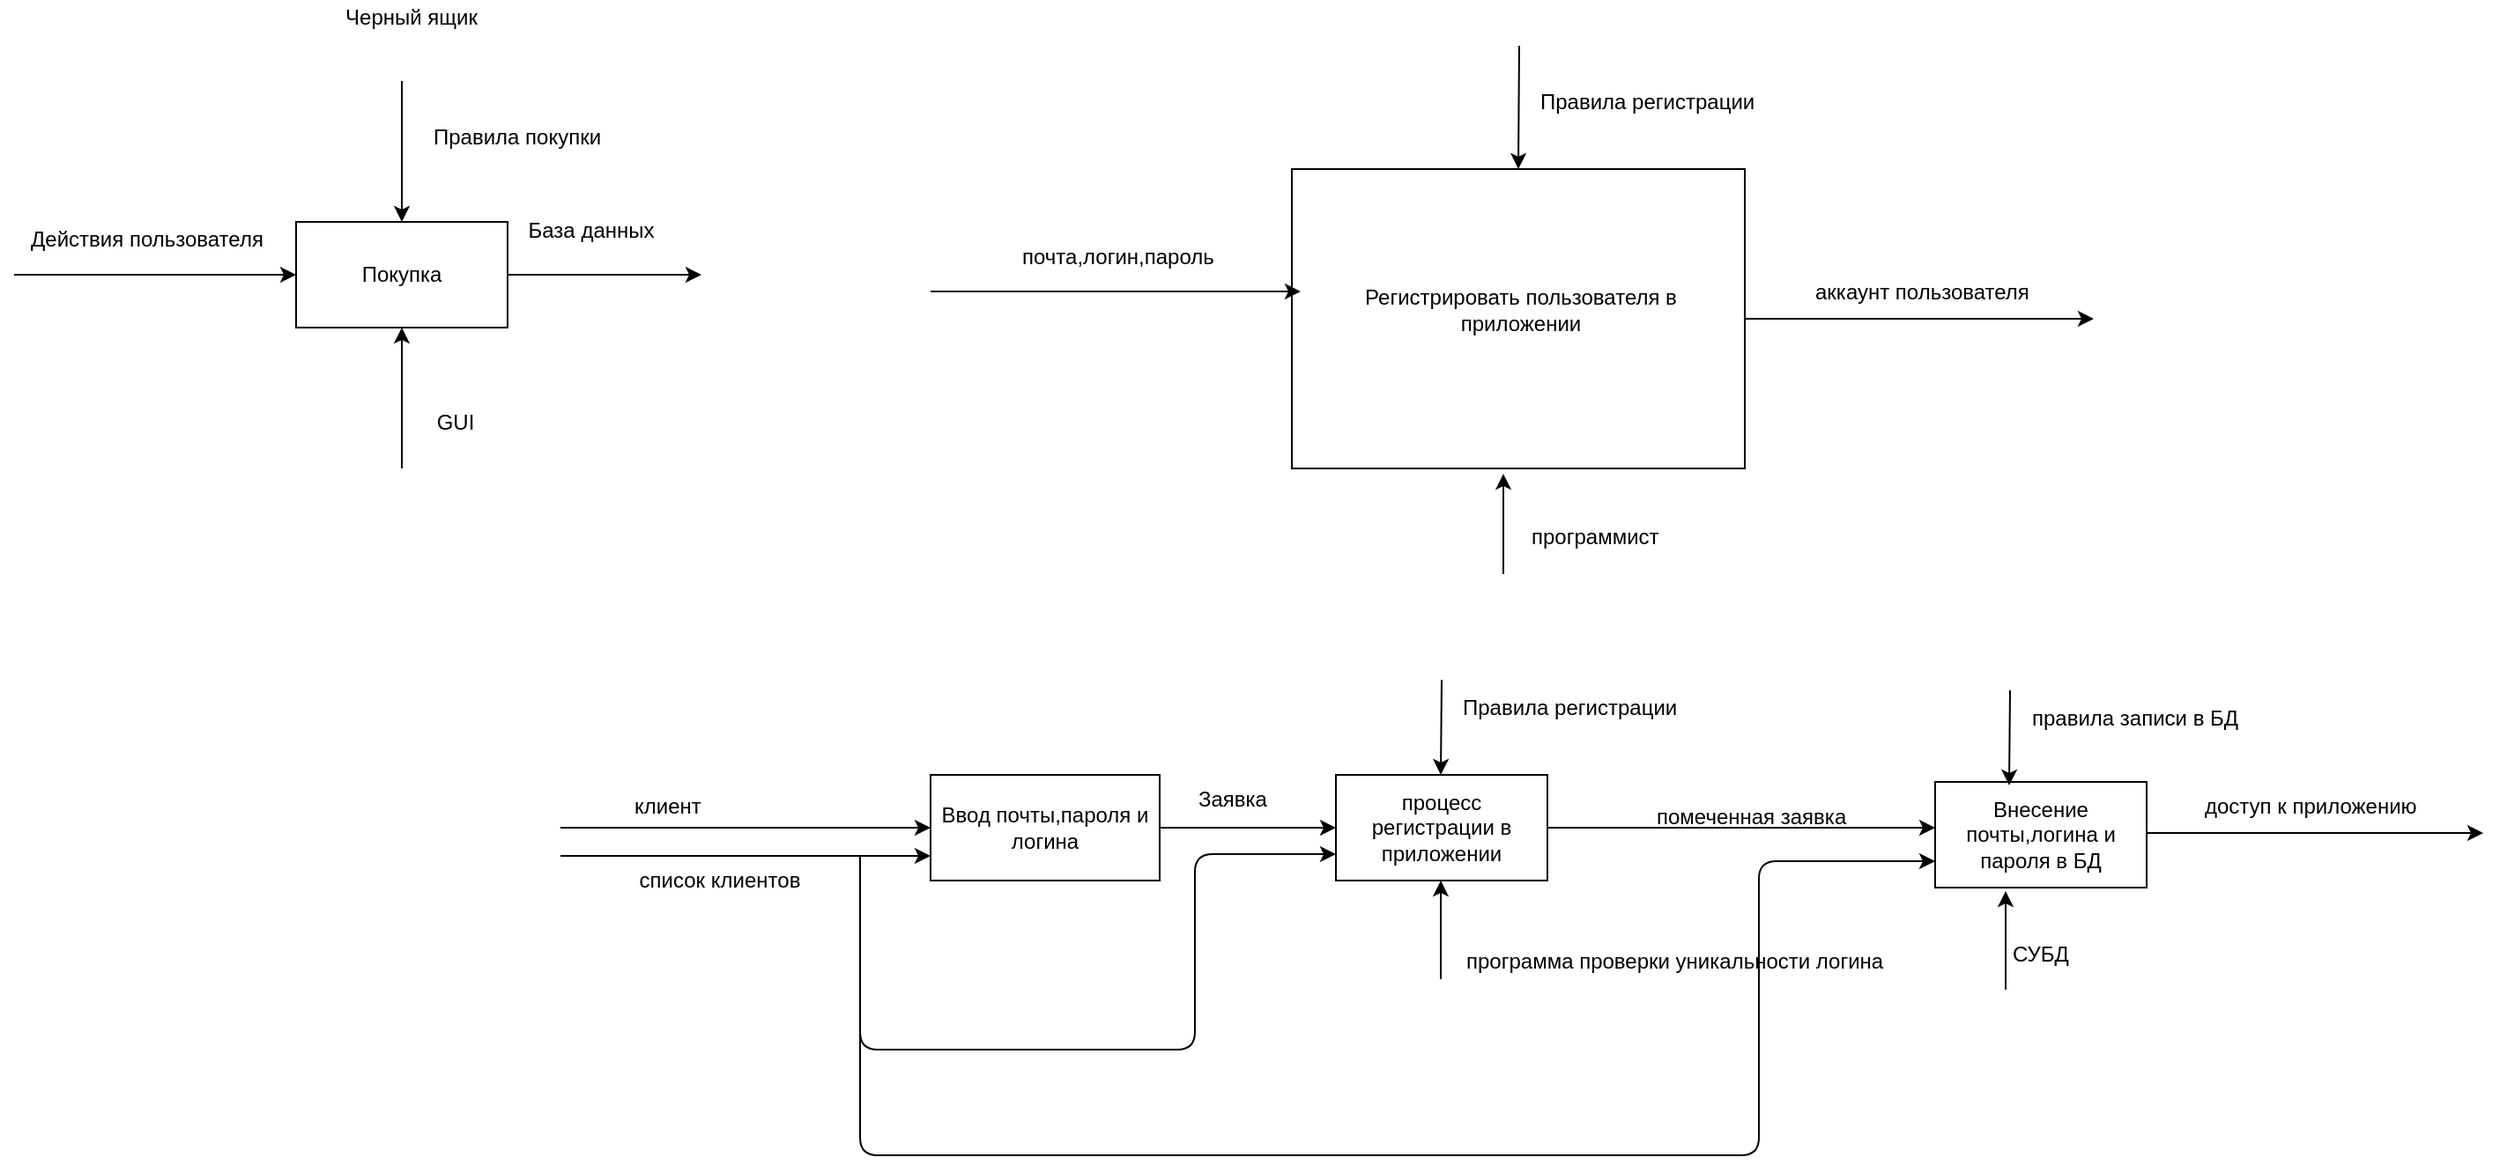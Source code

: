 <mxfile version="12.7.6" type="device"><diagram id="02zsNJUWOXR0nkbXJ3cN" name="Page-1"><mxGraphModel dx="1221" dy="682" grid="1" gridSize="10" guides="1" tooltips="1" connect="1" arrows="1" fold="1" page="1" pageScale="1" pageWidth="827" pageHeight="1169" math="0" shadow="0"><root><mxCell id="0"/><mxCell id="1" parent="0"/><mxCell id="KyLaWFV0DBxQxeaKABXJ-1" value="" style="rounded=0;whiteSpace=wrap;html=1;" vertex="1" parent="1"><mxGeometry x="785" y="150" width="257" height="170" as="geometry"/></mxCell><mxCell id="KyLaWFV0DBxQxeaKABXJ-2" value="Регистрировать пользователя в приложении" style="text;html=1;strokeColor=none;fillColor=none;align=center;verticalAlign=middle;whiteSpace=wrap;rounded=0;" vertex="1" parent="1"><mxGeometry x="810" y="170" width="210" height="120" as="geometry"/></mxCell><mxCell id="KyLaWFV0DBxQxeaKABXJ-3" value="" style="endArrow=classic;html=1;entryX=0;entryY=0.5;entryDx=0;entryDy=0;" edge="1" parent="1" target="KyLaWFV0DBxQxeaKABXJ-13"><mxGeometry width="50" height="50" relative="1" as="geometry"><mxPoint x="370" y="524" as="sourcePoint"/><mxPoint x="605" y="528.06" as="targetPoint"/></mxGeometry></mxCell><mxCell id="KyLaWFV0DBxQxeaKABXJ-4" value="клиент" style="text;html=1;resizable=0;points=[];autosize=1;align=left;verticalAlign=top;spacingTop=-4;" vertex="1" parent="1"><mxGeometry x="410" y="502" width="50" height="20" as="geometry"/></mxCell><mxCell id="KyLaWFV0DBxQxeaKABXJ-5" value="" style="endArrow=classic;html=1;exitX=1;exitY=0.5;exitDx=0;exitDy=0;" edge="1" parent="1" source="KyLaWFV0DBxQxeaKABXJ-1"><mxGeometry width="50" height="50" relative="1" as="geometry"><mxPoint x="540" y="390" as="sourcePoint"/><mxPoint x="1240" y="235" as="targetPoint"/></mxGeometry></mxCell><mxCell id="KyLaWFV0DBxQxeaKABXJ-6" value="аккаунт пользователя" style="text;html=1;resizable=0;points=[];autosize=1;align=left;verticalAlign=top;spacingTop=-4;" vertex="1" parent="1"><mxGeometry x="1080" y="210" width="140" height="20" as="geometry"/></mxCell><mxCell id="KyLaWFV0DBxQxeaKABXJ-7" value="" style="endArrow=classic;html=1;entryX=0;entryY=0.7;entryDx=0;entryDy=0;entryPerimeter=0;" edge="1" parent="1"><mxGeometry width="50" height="50" relative="1" as="geometry"><mxPoint x="370" y="540" as="sourcePoint"/><mxPoint x="580" y="540" as="targetPoint"/></mxGeometry></mxCell><mxCell id="KyLaWFV0DBxQxeaKABXJ-8" value="список клиентов" style="text;html=1;resizable=0;points=[];align=center;verticalAlign=middle;labelBackgroundColor=#ffffff;" vertex="1" connectable="0" parent="KyLaWFV0DBxQxeaKABXJ-7"><mxGeometry x="-0.183" y="-4" relative="1" as="geometry"><mxPoint x="4" y="10" as="offset"/></mxGeometry></mxCell><mxCell id="KyLaWFV0DBxQxeaKABXJ-9" value="" style="endArrow=classic;html=1;entryX=0.5;entryY=0;entryDx=0;entryDy=0;" edge="1" parent="1" target="KyLaWFV0DBxQxeaKABXJ-1"><mxGeometry width="50" height="50" relative="1" as="geometry"><mxPoint x="914" y="80" as="sourcePoint"/><mxPoint x="590" y="340" as="targetPoint"/></mxGeometry></mxCell><mxCell id="KyLaWFV0DBxQxeaKABXJ-10" value="Правила регистрации" style="text;html=1;resizable=0;points=[];autosize=1;align=left;verticalAlign=top;spacingTop=-4;" vertex="1" parent="1"><mxGeometry x="924" y="102" width="140" height="20" as="geometry"/></mxCell><mxCell id="KyLaWFV0DBxQxeaKABXJ-11" value="" style="endArrow=classic;html=1;entryX=0.467;entryY=1.018;entryDx=0;entryDy=0;entryPerimeter=0;" edge="1" parent="1" target="KyLaWFV0DBxQxeaKABXJ-1"><mxGeometry width="50" height="50" relative="1" as="geometry"><mxPoint x="905" y="380" as="sourcePoint"/><mxPoint x="590" y="340" as="targetPoint"/></mxGeometry></mxCell><mxCell id="KyLaWFV0DBxQxeaKABXJ-12" value="программист" style="text;html=1;resizable=0;points=[];autosize=1;align=left;verticalAlign=top;spacingTop=-4;" vertex="1" parent="1"><mxGeometry x="919" y="349" width="90" height="20" as="geometry"/></mxCell><mxCell id="KyLaWFV0DBxQxeaKABXJ-13" value="Ввод почты,пароля и логина" style="rounded=0;whiteSpace=wrap;html=1;" vertex="1" parent="1"><mxGeometry x="580" y="494" width="130" height="60" as="geometry"/></mxCell><mxCell id="KyLaWFV0DBxQxeaKABXJ-14" value="процесс регистрации в приложении" style="rounded=0;whiteSpace=wrap;html=1;" vertex="1" parent="1"><mxGeometry x="810" y="494" width="120" height="60" as="geometry"/></mxCell><mxCell id="KyLaWFV0DBxQxeaKABXJ-15" value="" style="endArrow=classic;html=1;exitX=1;exitY=0.5;exitDx=0;exitDy=0;entryX=0;entryY=0.5;entryDx=0;entryDy=0;" edge="1" parent="1" source="KyLaWFV0DBxQxeaKABXJ-13" target="KyLaWFV0DBxQxeaKABXJ-14"><mxGeometry width="50" height="50" relative="1" as="geometry"><mxPoint x="540" y="630" as="sourcePoint"/><mxPoint x="590" y="580" as="targetPoint"/></mxGeometry></mxCell><mxCell id="KyLaWFV0DBxQxeaKABXJ-16" value="Заявка" style="text;html=1;resizable=0;points=[];autosize=1;align=left;verticalAlign=top;spacingTop=-4;" vertex="1" parent="1"><mxGeometry x="730" y="498" width="50" height="20" as="geometry"/></mxCell><mxCell id="KyLaWFV0DBxQxeaKABXJ-17" value="" style="endArrow=classic;html=1;entryX=0.5;entryY=1;entryDx=0;entryDy=0;" edge="1" parent="1"><mxGeometry width="50" height="50" relative="1" as="geometry"><mxPoint x="1190" y="616" as="sourcePoint"/><mxPoint x="1190" y="560" as="targetPoint"/></mxGeometry></mxCell><mxCell id="KyLaWFV0DBxQxeaKABXJ-18" value="СУБД" style="text;html=1;resizable=0;points=[];autosize=1;align=left;verticalAlign=top;spacingTop=-4;" vertex="1" parent="1"><mxGeometry x="1192" y="586" width="50" height="20" as="geometry"/></mxCell><mxCell id="KyLaWFV0DBxQxeaKABXJ-19" value="" style="endArrow=classic;html=1;entryX=0.5;entryY=0;entryDx=0;entryDy=0;" edge="1" parent="1"><mxGeometry width="50" height="50" relative="1" as="geometry"><mxPoint x="870" y="440" as="sourcePoint"/><mxPoint x="869.5" y="494" as="targetPoint"/></mxGeometry></mxCell><mxCell id="KyLaWFV0DBxQxeaKABXJ-20" value="Правила регистрации" style="text;html=1;resizable=0;points=[];autosize=1;align=left;verticalAlign=top;spacingTop=-4;" vertex="1" parent="1"><mxGeometry x="880" y="446" width="140" height="20" as="geometry"/></mxCell><mxCell id="KyLaWFV0DBxQxeaKABXJ-21" value="" style="endArrow=classic;html=1;exitX=1;exitY=0.5;exitDx=0;exitDy=0;" edge="1" parent="1" source="KyLaWFV0DBxQxeaKABXJ-14"><mxGeometry width="50" height="50" relative="1" as="geometry"><mxPoint x="940" y="524" as="sourcePoint"/><mxPoint x="1150" y="524" as="targetPoint"/></mxGeometry></mxCell><mxCell id="KyLaWFV0DBxQxeaKABXJ-22" value="Внесение почты,логина и пароля в БД" style="rounded=0;whiteSpace=wrap;html=1;" vertex="1" parent="1"><mxGeometry x="1150" y="498" width="120" height="60" as="geometry"/></mxCell><mxCell id="KyLaWFV0DBxQxeaKABXJ-23" value="помеченная заявка" style="text;html=1;resizable=0;points=[];autosize=1;align=left;verticalAlign=top;spacingTop=-4;" vertex="1" parent="1"><mxGeometry x="990" y="508" width="120" height="20" as="geometry"/></mxCell><mxCell id="KyLaWFV0DBxQxeaKABXJ-24" value="программа проверки уникальности логина" style="text;html=1;resizable=0;points=[];autosize=1;align=left;verticalAlign=top;spacingTop=-4;" vertex="1" parent="1"><mxGeometry x="882" y="590" width="250" height="20" as="geometry"/></mxCell><mxCell id="KyLaWFV0DBxQxeaKABXJ-25" value="" style="endArrow=classic;html=1;entryX=0.5;entryY=1;entryDx=0;entryDy=0;" edge="1" parent="1"><mxGeometry width="50" height="50" relative="1" as="geometry"><mxPoint x="869.5" y="610" as="sourcePoint"/><mxPoint x="869.5" y="554" as="targetPoint"/></mxGeometry></mxCell><mxCell id="KyLaWFV0DBxQxeaKABXJ-26" value="" style="endArrow=classic;html=1;entryX=0.5;entryY=0;entryDx=0;entryDy=0;" edge="1" parent="1"><mxGeometry width="50" height="50" relative="1" as="geometry"><mxPoint x="1192.5" y="446" as="sourcePoint"/><mxPoint x="1192" y="500" as="targetPoint"/></mxGeometry></mxCell><mxCell id="KyLaWFV0DBxQxeaKABXJ-27" value="правила записи в БД" style="text;html=1;resizable=0;points=[];autosize=1;align=left;verticalAlign=top;spacingTop=-4;" vertex="1" parent="1"><mxGeometry x="1202.5" y="452" width="130" height="20" as="geometry"/></mxCell><mxCell id="KyLaWFV0DBxQxeaKABXJ-28" value="" style="endArrow=classic;html=1;" edge="1" parent="1"><mxGeometry width="50" height="50" relative="1" as="geometry"><mxPoint x="1270" y="527" as="sourcePoint"/><mxPoint x="1461" y="527" as="targetPoint"/></mxGeometry></mxCell><mxCell id="KyLaWFV0DBxQxeaKABXJ-29" value="доступ к приложению" style="text;html=1;resizable=0;points=[];autosize=1;align=left;verticalAlign=top;spacingTop=-4;" vertex="1" parent="1"><mxGeometry x="1301" y="502" width="140" height="20" as="geometry"/></mxCell><mxCell id="KyLaWFV0DBxQxeaKABXJ-30" value="" style="endArrow=classic;html=1;entryX=0;entryY=0.75;entryDx=0;entryDy=0;" edge="1" parent="1" target="KyLaWFV0DBxQxeaKABXJ-14"><mxGeometry width="50" height="50" relative="1" as="geometry"><mxPoint x="540" y="540" as="sourcePoint"/><mxPoint x="410" y="650" as="targetPoint"/><Array as="points"><mxPoint x="540" y="650"/><mxPoint x="730" y="650"/><mxPoint x="730" y="539"/></Array></mxGeometry></mxCell><mxCell id="KyLaWFV0DBxQxeaKABXJ-31" value="" style="endArrow=classic;html=1;entryX=0;entryY=0.75;entryDx=0;entryDy=0;" edge="1" parent="1" target="KyLaWFV0DBxQxeaKABXJ-22"><mxGeometry width="50" height="50" relative="1" as="geometry"><mxPoint x="540" y="540" as="sourcePoint"/><mxPoint x="410" y="680" as="targetPoint"/><Array as="points"><mxPoint x="540" y="710"/><mxPoint x="1050" y="710"/><mxPoint x="1050" y="543"/></Array></mxGeometry></mxCell><mxCell id="KyLaWFV0DBxQxeaKABXJ-32" value="" style="endArrow=classic;html=1;entryX=0;entryY=0.5;entryDx=0;entryDy=0;" edge="1" parent="1"><mxGeometry width="50" height="50" relative="1" as="geometry"><mxPoint x="580" y="219.5" as="sourcePoint"/><mxPoint x="790" y="219.5" as="targetPoint"/></mxGeometry></mxCell><mxCell id="KyLaWFV0DBxQxeaKABXJ-33" value="почта,логин,пароль" style="text;html=1;resizable=0;points=[];autosize=1;align=left;verticalAlign=top;spacingTop=-4;" vertex="1" parent="1"><mxGeometry x="630" y="190" width="120" height="20" as="geometry"/></mxCell><mxCell id="KyLaWFV0DBxQxeaKABXJ-34" value="Покупка" style="rounded=0;whiteSpace=wrap;html=1;" vertex="1" parent="1"><mxGeometry x="220" y="180" width="120" height="60" as="geometry"/></mxCell><mxCell id="KyLaWFV0DBxQxeaKABXJ-35" value="" style="endArrow=classic;html=1;entryX=0.5;entryY=0;entryDx=0;entryDy=0;" edge="1" parent="1" target="KyLaWFV0DBxQxeaKABXJ-34"><mxGeometry width="50" height="50" relative="1" as="geometry"><mxPoint x="280" y="100" as="sourcePoint"/><mxPoint x="560" y="260" as="targetPoint"/></mxGeometry></mxCell><mxCell id="KyLaWFV0DBxQxeaKABXJ-36" value="Правила покупки" style="text;html=1;align=center;verticalAlign=middle;resizable=0;points=[];autosize=1;" vertex="1" parent="1"><mxGeometry x="290" y="122" width="110" height="20" as="geometry"/></mxCell><mxCell id="KyLaWFV0DBxQxeaKABXJ-37" value="Черный ящик" style="text;html=1;align=center;verticalAlign=middle;resizable=0;points=[];autosize=1;" vertex="1" parent="1"><mxGeometry x="240" y="54" width="90" height="20" as="geometry"/></mxCell><mxCell id="KyLaWFV0DBxQxeaKABXJ-38" value="" style="endArrow=classic;html=1;entryX=0;entryY=0.5;entryDx=0;entryDy=0;" edge="1" parent="1" target="KyLaWFV0DBxQxeaKABXJ-34"><mxGeometry width="50" height="50" relative="1" as="geometry"><mxPoint x="60" y="210" as="sourcePoint"/><mxPoint x="560" y="260" as="targetPoint"/></mxGeometry></mxCell><mxCell id="KyLaWFV0DBxQxeaKABXJ-39" value="Действия пользователя" style="text;html=1;align=center;verticalAlign=middle;resizable=0;points=[];autosize=1;" vertex="1" parent="1"><mxGeometry x="60" y="180" width="150" height="20" as="geometry"/></mxCell><mxCell id="KyLaWFV0DBxQxeaKABXJ-40" value="" style="endArrow=classic;html=1;entryX=0.5;entryY=1;entryDx=0;entryDy=0;" edge="1" parent="1" target="KyLaWFV0DBxQxeaKABXJ-34"><mxGeometry width="50" height="50" relative="1" as="geometry"><mxPoint x="280" y="320" as="sourcePoint"/><mxPoint x="310" y="270" as="targetPoint"/></mxGeometry></mxCell><mxCell id="KyLaWFV0DBxQxeaKABXJ-41" value="GUI" style="text;html=1;align=center;verticalAlign=middle;resizable=0;points=[];autosize=1;" vertex="1" parent="1"><mxGeometry x="290" y="284" width="40" height="20" as="geometry"/></mxCell><mxCell id="KyLaWFV0DBxQxeaKABXJ-42" value="" style="endArrow=classic;html=1;exitX=1;exitY=0.5;exitDx=0;exitDy=0;" edge="1" parent="1" source="KyLaWFV0DBxQxeaKABXJ-34"><mxGeometry width="50" height="50" relative="1" as="geometry"><mxPoint x="510" y="310" as="sourcePoint"/><mxPoint x="450" y="210" as="targetPoint"/></mxGeometry></mxCell><mxCell id="KyLaWFV0DBxQxeaKABXJ-43" value="База данных" style="text;html=1;align=center;verticalAlign=middle;resizable=0;points=[];autosize=1;" vertex="1" parent="1"><mxGeometry x="342" y="175" width="90" height="20" as="geometry"/></mxCell></root></mxGraphModel></diagram></mxfile>